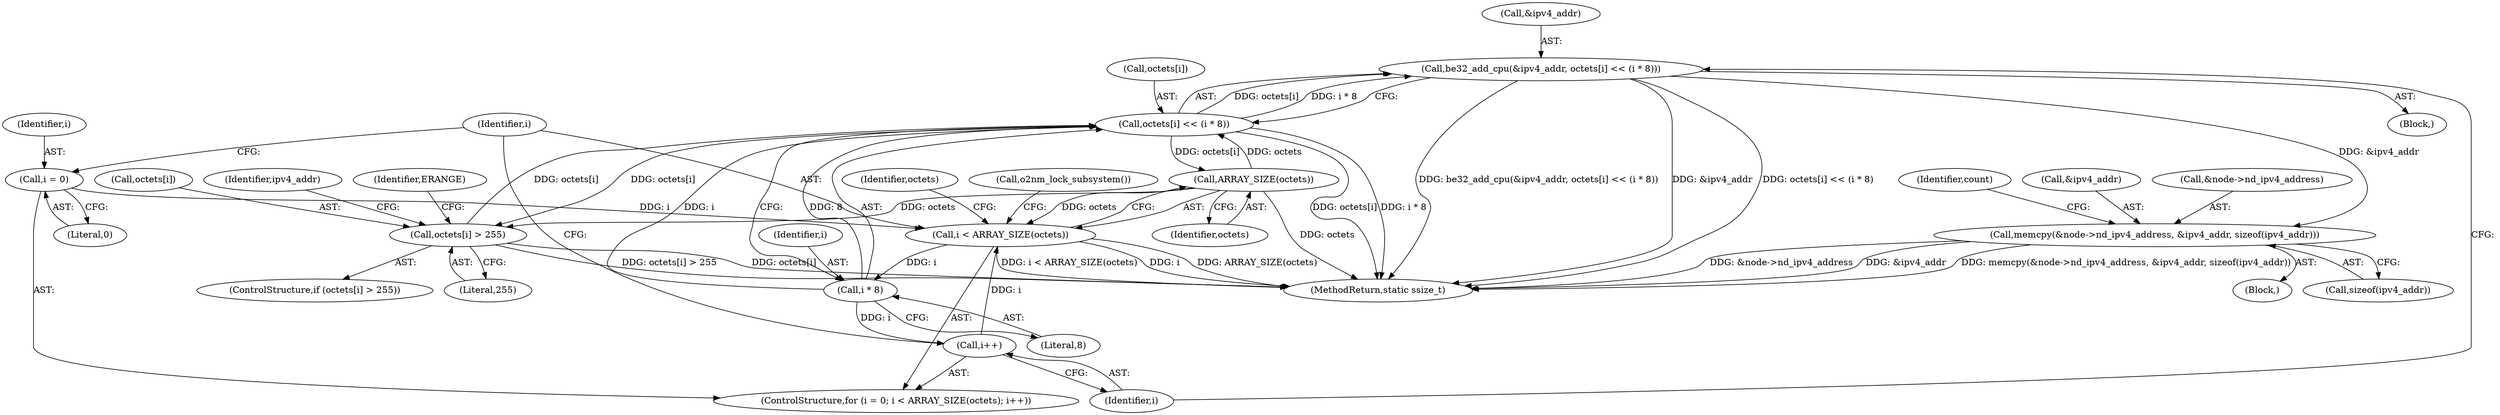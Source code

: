 digraph "0_linux_853bc26a7ea39e354b9f8889ae7ad1492ffa28d2@API" {
"1000251" [label="(Call,memcpy(&node->nd_ipv4_address, &ipv4_addr, sizeof(ipv4_addr)))"];
"1000168" [label="(Call,be32_add_cpu(&ipv4_addr, octets[i] << (i * 8)))"];
"1000171" [label="(Call,octets[i] << (i * 8))"];
"1000154" [label="(Call,ARRAY_SIZE(octets))"];
"1000160" [label="(Call,octets[i] > 255)"];
"1000175" [label="(Call,i * 8)"];
"1000152" [label="(Call,i < ARRAY_SIZE(octets))"];
"1000156" [label="(Call,i++)"];
"1000149" [label="(Call,i = 0)"];
"1000161" [label="(Call,octets[i])"];
"1000164" [label="(Literal,255)"];
"1000170" [label="(Identifier,ipv4_addr)"];
"1000160" [label="(Call,octets[i] > 255)"];
"1000159" [label="(ControlStructure,if (octets[i] > 255))"];
"1000104" [label="(Block,)"];
"1000149" [label="(Call,i = 0)"];
"1000155" [label="(Identifier,octets)"];
"1000153" [label="(Identifier,i)"];
"1000258" [label="(Call,sizeof(ipv4_addr))"];
"1000262" [label="(MethodReturn,static ssize_t)"];
"1000251" [label="(Call,memcpy(&node->nd_ipv4_address, &ipv4_addr, sizeof(ipv4_addr)))"];
"1000156" [label="(Call,i++)"];
"1000157" [label="(Identifier,i)"];
"1000177" [label="(Literal,8)"];
"1000176" [label="(Identifier,i)"];
"1000150" [label="(Identifier,i)"];
"1000158" [label="(Block,)"];
"1000261" [label="(Identifier,count)"];
"1000152" [label="(Call,i < ARRAY_SIZE(octets))"];
"1000154" [label="(Call,ARRAY_SIZE(octets))"];
"1000151" [label="(Literal,0)"];
"1000167" [label="(Identifier,ERANGE)"];
"1000148" [label="(ControlStructure,for (i = 0; i < ARRAY_SIZE(octets); i++))"];
"1000162" [label="(Identifier,octets)"];
"1000256" [label="(Call,&ipv4_addr)"];
"1000252" [label="(Call,&node->nd_ipv4_address)"];
"1000178" [label="(Call,o2nm_lock_subsystem())"];
"1000169" [label="(Call,&ipv4_addr)"];
"1000171" [label="(Call,octets[i] << (i * 8))"];
"1000168" [label="(Call,be32_add_cpu(&ipv4_addr, octets[i] << (i * 8)))"];
"1000175" [label="(Call,i * 8)"];
"1000172" [label="(Call,octets[i])"];
"1000251" -> "1000104"  [label="AST: "];
"1000251" -> "1000258"  [label="CFG: "];
"1000252" -> "1000251"  [label="AST: "];
"1000256" -> "1000251"  [label="AST: "];
"1000258" -> "1000251"  [label="AST: "];
"1000261" -> "1000251"  [label="CFG: "];
"1000251" -> "1000262"  [label="DDG: memcpy(&node->nd_ipv4_address, &ipv4_addr, sizeof(ipv4_addr))"];
"1000251" -> "1000262"  [label="DDG: &node->nd_ipv4_address"];
"1000251" -> "1000262"  [label="DDG: &ipv4_addr"];
"1000168" -> "1000251"  [label="DDG: &ipv4_addr"];
"1000168" -> "1000158"  [label="AST: "];
"1000168" -> "1000171"  [label="CFG: "];
"1000169" -> "1000168"  [label="AST: "];
"1000171" -> "1000168"  [label="AST: "];
"1000157" -> "1000168"  [label="CFG: "];
"1000168" -> "1000262"  [label="DDG: be32_add_cpu(&ipv4_addr, octets[i] << (i * 8))"];
"1000168" -> "1000262"  [label="DDG: &ipv4_addr"];
"1000168" -> "1000262"  [label="DDG: octets[i] << (i * 8)"];
"1000171" -> "1000168"  [label="DDG: octets[i]"];
"1000171" -> "1000168"  [label="DDG: i * 8"];
"1000171" -> "1000175"  [label="CFG: "];
"1000172" -> "1000171"  [label="AST: "];
"1000175" -> "1000171"  [label="AST: "];
"1000171" -> "1000262"  [label="DDG: octets[i]"];
"1000171" -> "1000262"  [label="DDG: i * 8"];
"1000171" -> "1000154"  [label="DDG: octets[i]"];
"1000171" -> "1000160"  [label="DDG: octets[i]"];
"1000154" -> "1000171"  [label="DDG: octets"];
"1000160" -> "1000171"  [label="DDG: octets[i]"];
"1000175" -> "1000171"  [label="DDG: i"];
"1000175" -> "1000171"  [label="DDG: 8"];
"1000154" -> "1000152"  [label="AST: "];
"1000154" -> "1000155"  [label="CFG: "];
"1000155" -> "1000154"  [label="AST: "];
"1000152" -> "1000154"  [label="CFG: "];
"1000154" -> "1000262"  [label="DDG: octets"];
"1000154" -> "1000152"  [label="DDG: octets"];
"1000154" -> "1000160"  [label="DDG: octets"];
"1000160" -> "1000159"  [label="AST: "];
"1000160" -> "1000164"  [label="CFG: "];
"1000161" -> "1000160"  [label="AST: "];
"1000164" -> "1000160"  [label="AST: "];
"1000167" -> "1000160"  [label="CFG: "];
"1000170" -> "1000160"  [label="CFG: "];
"1000160" -> "1000262"  [label="DDG: octets[i] > 255"];
"1000160" -> "1000262"  [label="DDG: octets[i]"];
"1000175" -> "1000177"  [label="CFG: "];
"1000176" -> "1000175"  [label="AST: "];
"1000177" -> "1000175"  [label="AST: "];
"1000175" -> "1000156"  [label="DDG: i"];
"1000152" -> "1000175"  [label="DDG: i"];
"1000152" -> "1000148"  [label="AST: "];
"1000153" -> "1000152"  [label="AST: "];
"1000162" -> "1000152"  [label="CFG: "];
"1000178" -> "1000152"  [label="CFG: "];
"1000152" -> "1000262"  [label="DDG: ARRAY_SIZE(octets)"];
"1000152" -> "1000262"  [label="DDG: i < ARRAY_SIZE(octets)"];
"1000152" -> "1000262"  [label="DDG: i"];
"1000156" -> "1000152"  [label="DDG: i"];
"1000149" -> "1000152"  [label="DDG: i"];
"1000156" -> "1000148"  [label="AST: "];
"1000156" -> "1000157"  [label="CFG: "];
"1000157" -> "1000156"  [label="AST: "];
"1000153" -> "1000156"  [label="CFG: "];
"1000149" -> "1000148"  [label="AST: "];
"1000149" -> "1000151"  [label="CFG: "];
"1000150" -> "1000149"  [label="AST: "];
"1000151" -> "1000149"  [label="AST: "];
"1000153" -> "1000149"  [label="CFG: "];
}
